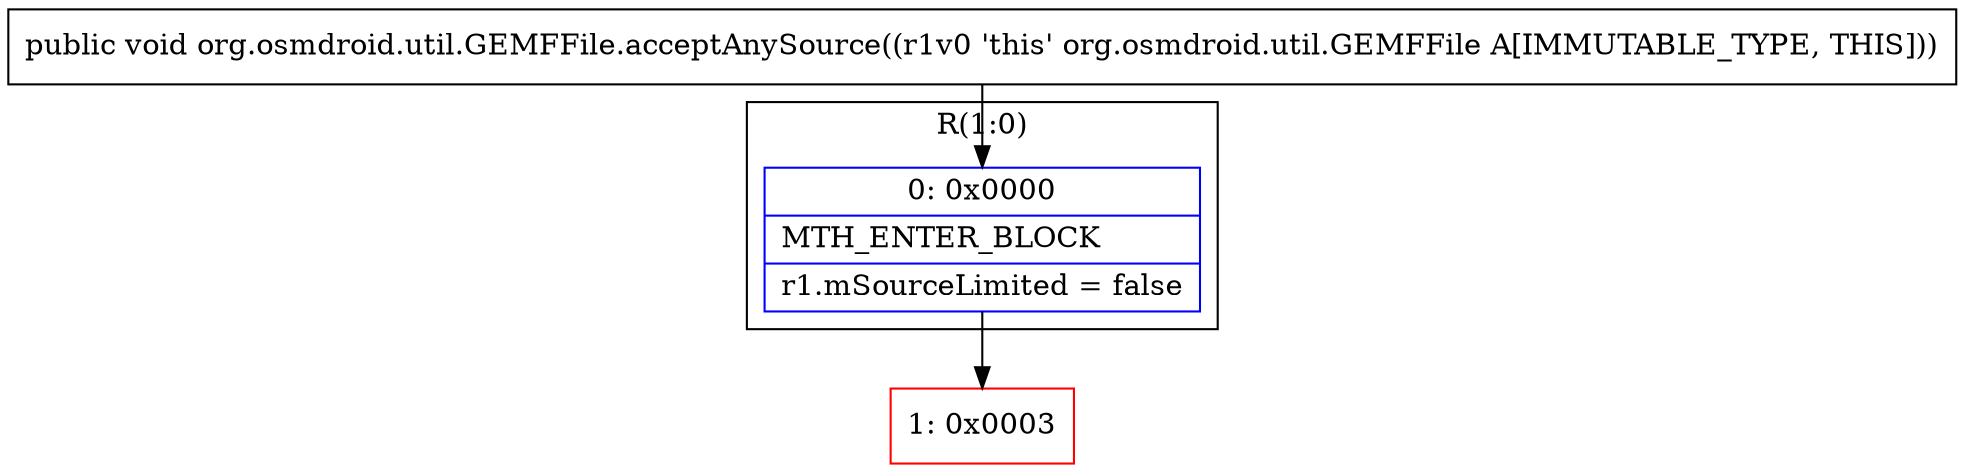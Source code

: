digraph "CFG fororg.osmdroid.util.GEMFFile.acceptAnySource()V" {
subgraph cluster_Region_875788328 {
label = "R(1:0)";
node [shape=record,color=blue];
Node_0 [shape=record,label="{0\:\ 0x0000|MTH_ENTER_BLOCK\l|r1.mSourceLimited = false\l}"];
}
Node_1 [shape=record,color=red,label="{1\:\ 0x0003}"];
MethodNode[shape=record,label="{public void org.osmdroid.util.GEMFFile.acceptAnySource((r1v0 'this' org.osmdroid.util.GEMFFile A[IMMUTABLE_TYPE, THIS])) }"];
MethodNode -> Node_0;
Node_0 -> Node_1;
}

